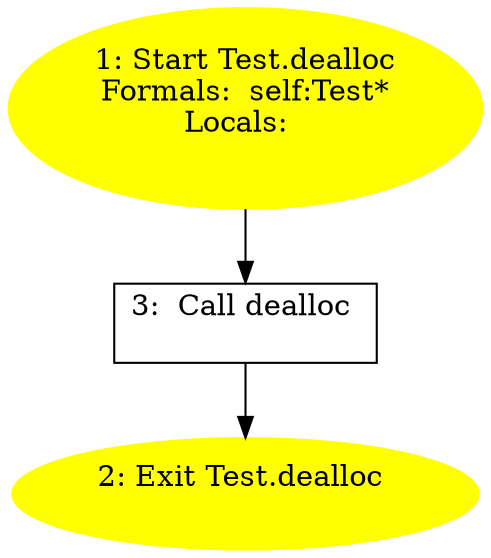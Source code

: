 /* @generated */
digraph cfg {
"dealloc#Test#instance.5b6eb1b3af87ac0463c4245d2b33c913_1" [label="1: Start Test.dealloc\nFormals:  self:Test*\nLocals:  \n  " color=yellow style=filled]
	

	 "dealloc#Test#instance.5b6eb1b3af87ac0463c4245d2b33c913_1" -> "dealloc#Test#instance.5b6eb1b3af87ac0463c4245d2b33c913_3" ;
"dealloc#Test#instance.5b6eb1b3af87ac0463c4245d2b33c913_2" [label="2: Exit Test.dealloc \n  " color=yellow style=filled]
	

"dealloc#Test#instance.5b6eb1b3af87ac0463c4245d2b33c913_3" [label="3:  Call dealloc \n  " shape="box"]
	

	 "dealloc#Test#instance.5b6eb1b3af87ac0463c4245d2b33c913_3" -> "dealloc#Test#instance.5b6eb1b3af87ac0463c4245d2b33c913_2" ;
}
